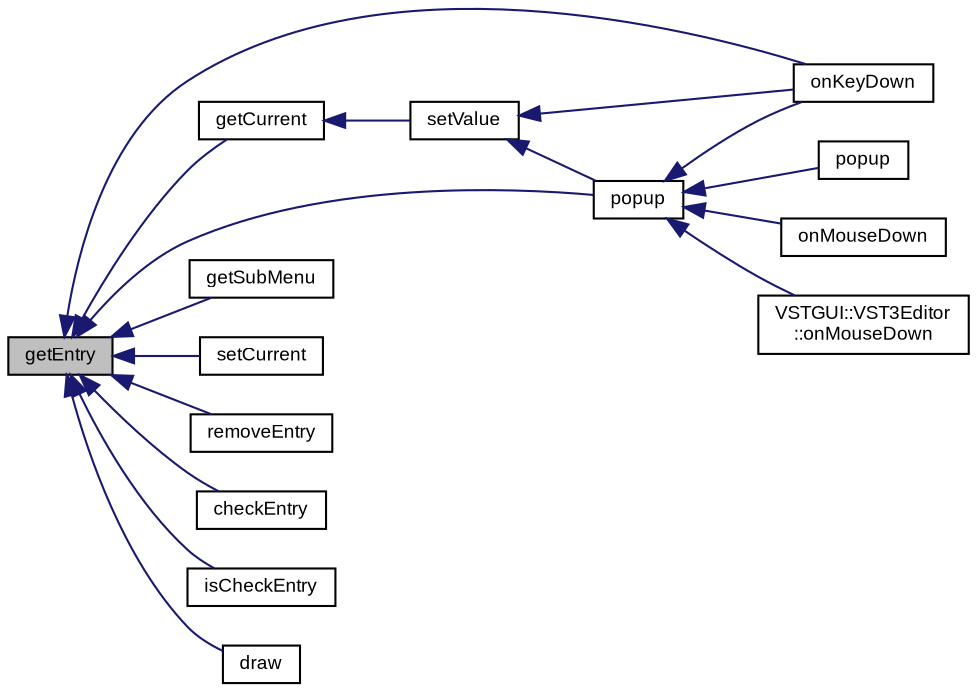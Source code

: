 digraph "getEntry"
{
  bgcolor="transparent";
  edge [fontname="Arial",fontsize="9",labelfontname="Arial",labelfontsize="9"];
  node [fontname="Arial",fontsize="9",shape=record];
  rankdir="LR";
  Node1 [label="getEntry",height=0.2,width=0.4,color="black", fillcolor="grey75", style="filled" fontcolor="black"];
  Node1 -> Node2 [dir="back",color="midnightblue",fontsize="9",style="solid",fontname="Arial"];
  Node2 [label="onKeyDown",height=0.2,width=0.4,color="black",URL="$class_v_s_t_g_u_i_1_1_c_option_menu.html#ab3e92822dfb33fc98af5cc4d4d65768d",tooltip="called if a key down event occurs and this view has focus "];
  Node1 -> Node3 [dir="back",color="midnightblue",fontsize="9",style="solid",fontname="Arial"];
  Node3 [label="popup",height=0.2,width=0.4,color="black",URL="$class_v_s_t_g_u_i_1_1_c_option_menu.html#ae16683842653f97cac2c61e255bdfc53",tooltip="pops up menu "];
  Node3 -> Node2 [dir="back",color="midnightblue",fontsize="9",style="solid",fontname="Arial"];
  Node3 -> Node4 [dir="back",color="midnightblue",fontsize="9",style="solid",fontname="Arial"];
  Node4 [label="popup",height=0.2,width=0.4,color="black",URL="$class_v_s_t_g_u_i_1_1_c_option_menu.html#a4f4bb4ba2aa2b7a347f9de2c3da1a265",tooltip="pops up menu at frameLocation "];
  Node3 -> Node5 [dir="back",color="midnightblue",fontsize="9",style="solid",fontname="Arial"];
  Node5 [label="onMouseDown",height=0.2,width=0.4,color="black",URL="$class_v_s_t_g_u_i_1_1_c_option_menu.html#af5e4151d575380ad56bf87893631f03d",tooltip="called when a mouse down event occurs "];
  Node3 -> Node6 [dir="back",color="midnightblue",fontsize="9",style="solid",fontname="Arial"];
  Node6 [label="VSTGUI::VST3Editor\l::onMouseDown",height=0.2,width=0.4,color="black",URL="$class_v_s_t_g_u_i_1_1_v_s_t3_editor.html#a4305e69d2e6fc870a37b123050120e13",tooltip="a mouse down event happend on the frame at position where. If the observer handles this..."];
  Node1 -> Node7 [dir="back",color="midnightblue",fontsize="9",style="solid",fontname="Arial"];
  Node7 [label="getCurrent",height=0.2,width=0.4,color="black",URL="$class_v_s_t_g_u_i_1_1_c_option_menu.html#a748747af2114988b2f1f9088d1c26f37",tooltip="get current entry "];
  Node7 -> Node8 [dir="back",color="midnightblue",fontsize="9",style="solid",fontname="Arial"];
  Node8 [label="setValue",height=0.2,width=0.4,color="black",URL="$class_v_s_t_g_u_i_1_1_c_option_menu.html#a06bf62da9ba043bcf1b4c26bb2bf357b"];
  Node8 -> Node2 [dir="back",color="midnightblue",fontsize="9",style="solid",fontname="Arial"];
  Node8 -> Node3 [dir="back",color="midnightblue",fontsize="9",style="solid",fontname="Arial"];
  Node1 -> Node9 [dir="back",color="midnightblue",fontsize="9",style="solid",fontname="Arial"];
  Node9 [label="getSubMenu",height=0.2,width=0.4,color="black",URL="$class_v_s_t_g_u_i_1_1_c_option_menu.html#ac1aeff3548ad19e10a0dfbe75ec54215",tooltip="get a submenu "];
  Node1 -> Node10 [dir="back",color="midnightblue",fontsize="9",style="solid",fontname="Arial"];
  Node10 [label="setCurrent",height=0.2,width=0.4,color="black",URL="$class_v_s_t_g_u_i_1_1_c_option_menu.html#acd939825a27924a0ff35d99f188262b1",tooltip="set current entry "];
  Node1 -> Node11 [dir="back",color="midnightblue",fontsize="9",style="solid",fontname="Arial"];
  Node11 [label="removeEntry",height=0.2,width=0.4,color="black",URL="$class_v_s_t_g_u_i_1_1_c_option_menu.html#a76faded90d40aef26eb7c21dcf2402a5",tooltip="remove an entry "];
  Node1 -> Node12 [dir="back",color="midnightblue",fontsize="9",style="solid",fontname="Arial"];
  Node12 [label="checkEntry",height=0.2,width=0.4,color="black",URL="$class_v_s_t_g_u_i_1_1_c_option_menu.html#abdc836f5481b325941d6b87a6f54f72c",tooltip="change check state of entry at index "];
  Node1 -> Node13 [dir="back",color="midnightblue",fontsize="9",style="solid",fontname="Arial"];
  Node13 [label="isCheckEntry",height=0.2,width=0.4,color="black",URL="$class_v_s_t_g_u_i_1_1_c_option_menu.html#aa629427fb501ec93f2eb20ebf06c9774",tooltip="get check state of entry at index "];
  Node1 -> Node14 [dir="back",color="midnightblue",fontsize="9",style="solid",fontname="Arial"];
  Node14 [label="draw",height=0.2,width=0.4,color="black",URL="$class_v_s_t_g_u_i_1_1_c_option_menu.html#a83ee48340580dff7f1796dbebe7b0a0f",tooltip="called if the view should draw itself "];
}
